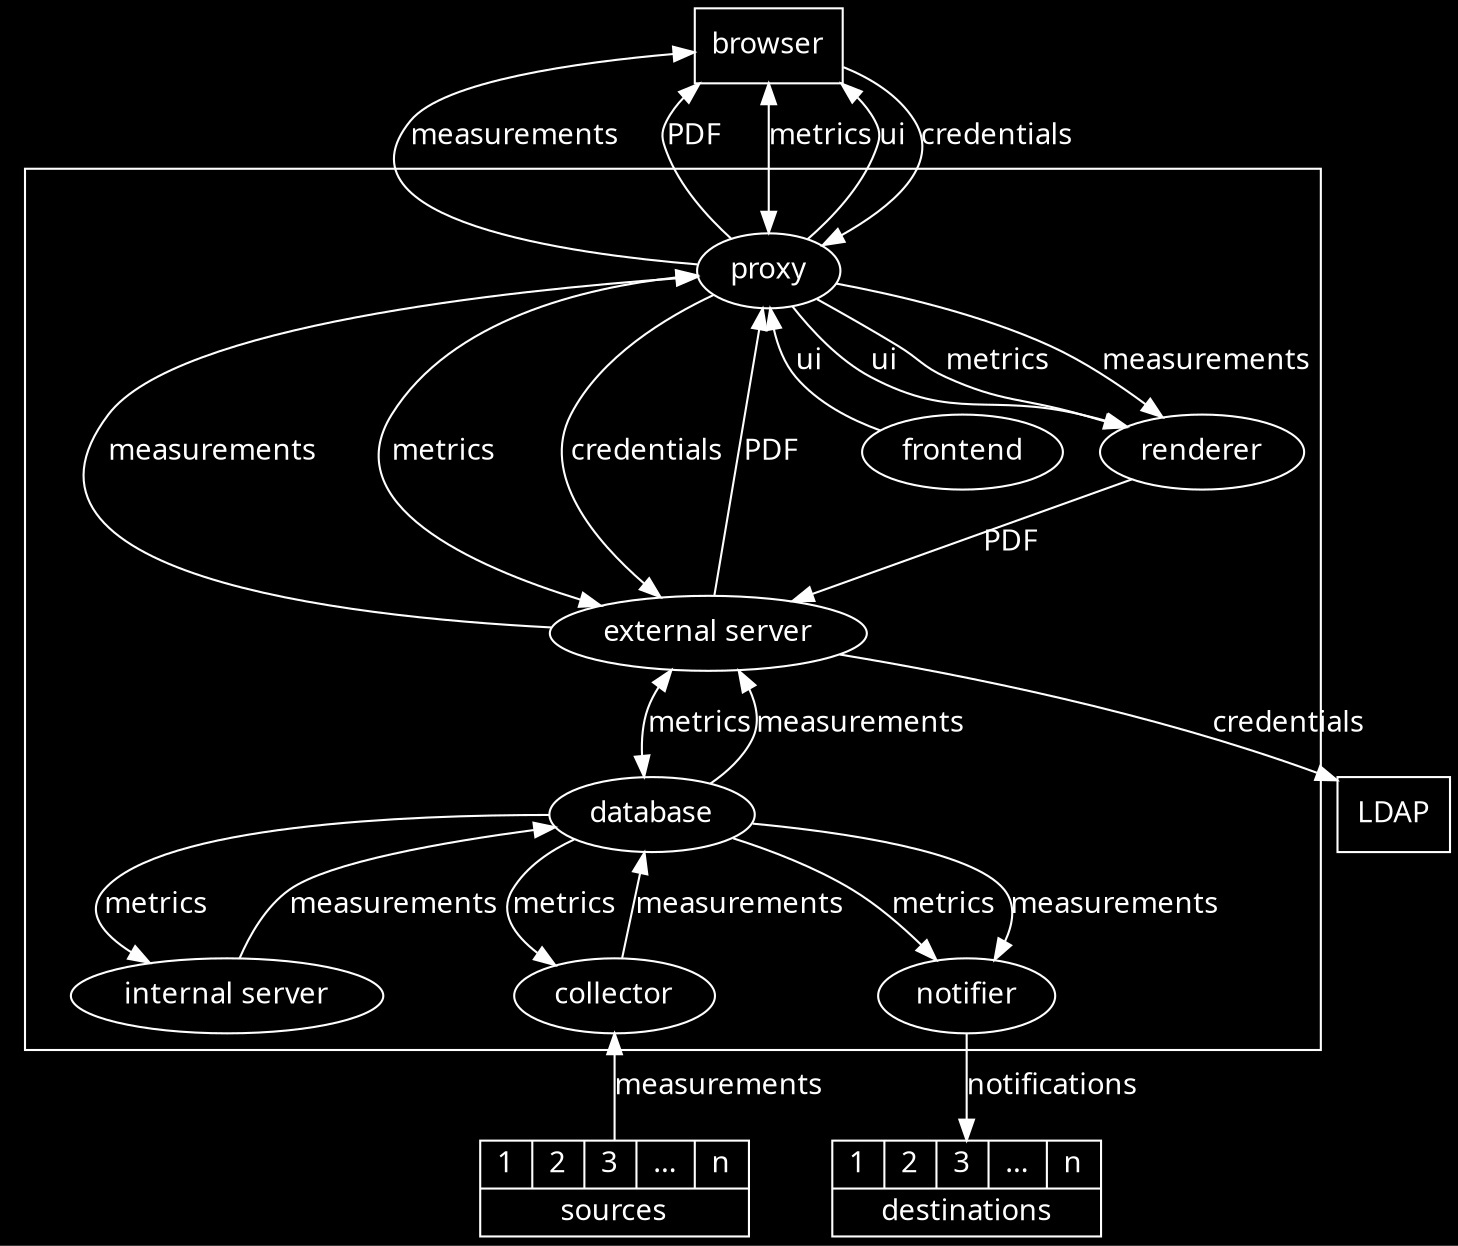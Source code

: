 digraph {
  graph [bgcolor=transparant, fontname="SFMono-Regular"]
  node [color=white, fontcolor=white, fontname="SFMono-Regular"]
  edge [color=white, fontcolor=white, fontname="SFMono-Regular"]
  browser [shape=rectangle]
  ldap [shape=rectangle, label="LDAP"]
  subgraph cluster_qt {
    rank="min"
    label="Quality-time"
    color=white
    external_server [label="external server"]
    internal_server [label="internal server"]
    proxy -> frontend [label=ui, dir="back"]
    proxy -> external_server [label=measurements, dir="back"]
    proxy -> external_server [label=metrics, dir="both"]
    proxy -> external_server [label=credentials]
    proxy -> external_server [label=PDF, dir="back"]
    proxy -> renderer [label=ui]
    proxy -> renderer [label=metrics]
    proxy -> renderer [label=measurements]
    external_server -> database [label=metrics, dir="both"]
    external_server -> database [label=measurements, dir="back"]
    database -> internal_server [label=metrics]
    database -> internal_server [label=measurements, dir="back"]
    database -> collector [label=metrics]
    database -> collector [label=measurements, dir="back"]
    database -> notifier [label=metrics]
    database -> notifier [label=measurements]
    renderer -> external_server [label=PDF]
  }
  browser -> proxy [label=measurements, dir="back"]
  browser -> proxy [label=PDF, dir="back"]
  browser -> proxy [label=metrics, dir="both"]
  browser -> proxy [label=ui, dir="back"]
  browser -> proxy [label=credentials]
  collector -> source [label=measurements, dir="back"]
  notifier -> destination [label=notifications]
  external_server -> ldap [label=credentials]
  source [label="{{1|2|3|...|n}|sources}" shape=record]
  destination [label="{{1|2|3|...|n}|destinations}" shape=record]
}

